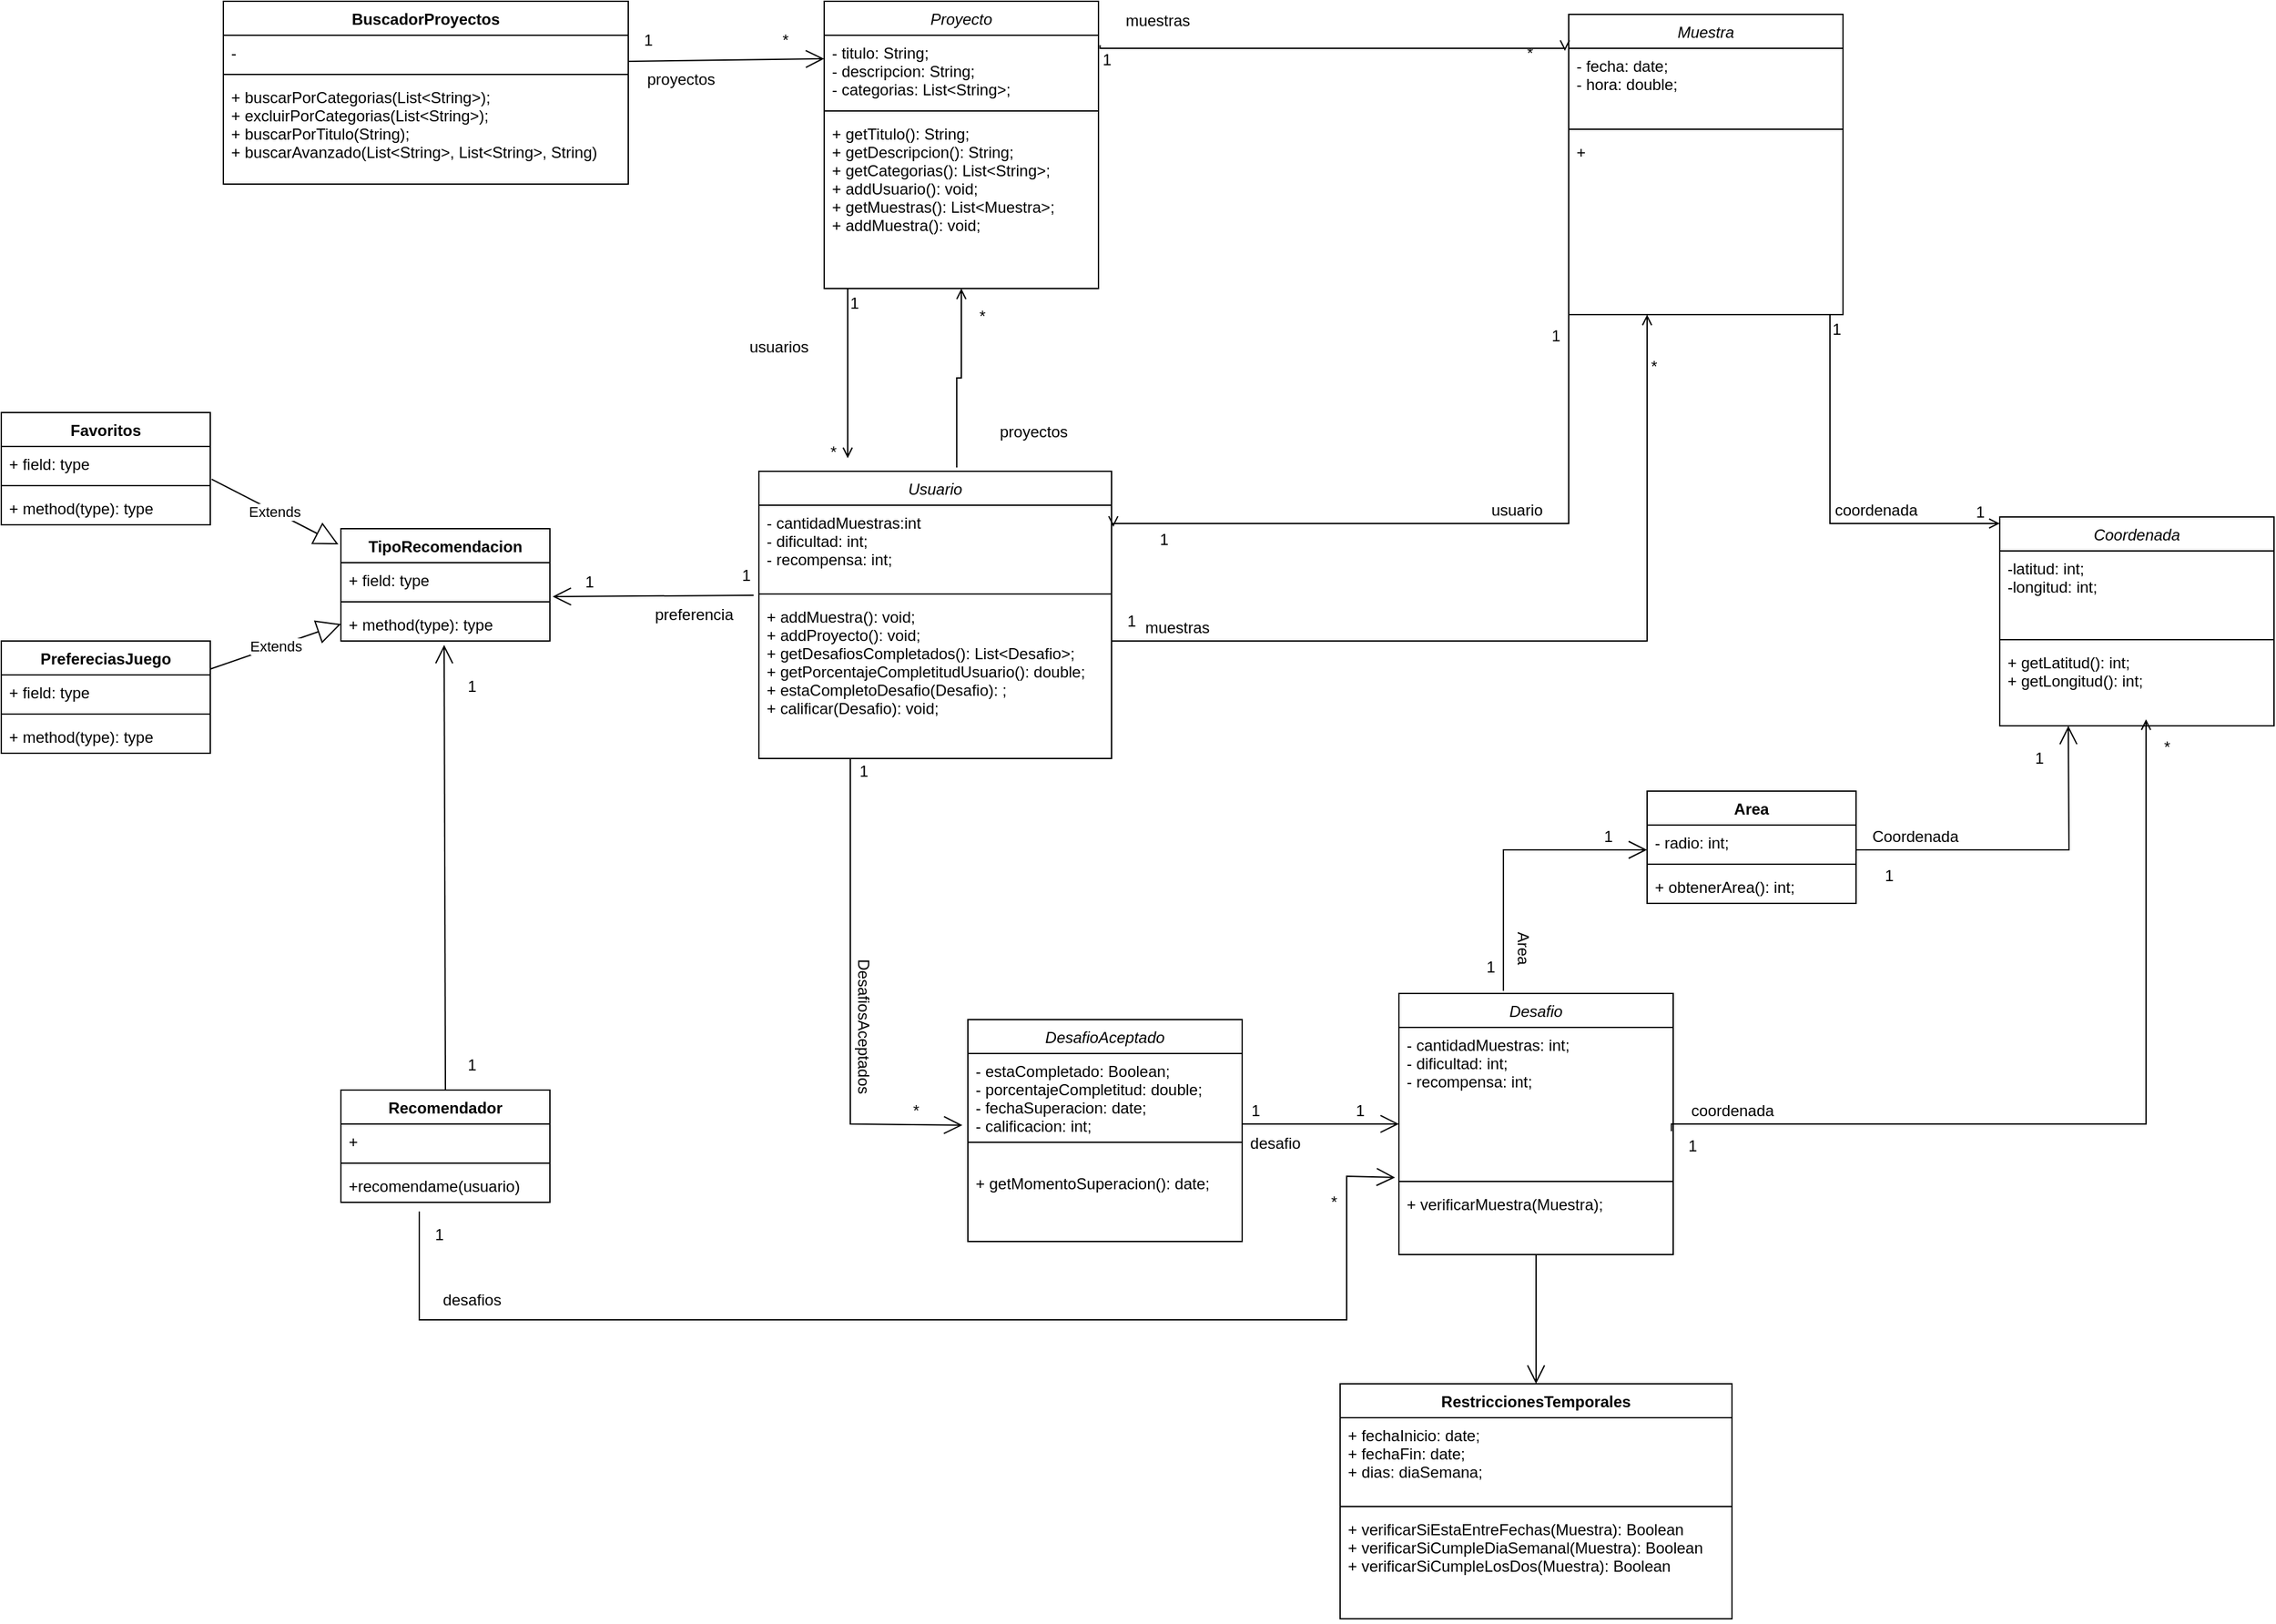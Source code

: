 <mxfile version="20.4.1" type="github">
  <diagram id="C5RBs43oDa-KdzZeNtuy" name="Page-1">
    <mxGraphModel dx="2392" dy="449" grid="1" gridSize="10" guides="1" tooltips="1" connect="1" arrows="1" fold="1" page="1" pageScale="1" pageWidth="827" pageHeight="1169" math="0" shadow="0">
      <root>
        <mxCell id="WIyWlLk6GJQsqaUBKTNV-0" />
        <mxCell id="WIyWlLk6GJQsqaUBKTNV-1" parent="WIyWlLk6GJQsqaUBKTNV-0" />
        <mxCell id="C-iBWe6EF-HlVLcRRVlP-46" value="Proyecto" style="swimlane;fontStyle=2;align=center;verticalAlign=top;childLayout=stackLayout;horizontal=1;startSize=26;horizontalStack=0;resizeParent=1;resizeLast=0;collapsible=1;marginBottom=0;rounded=0;shadow=0;strokeWidth=1;" parent="WIyWlLk6GJQsqaUBKTNV-1" vertex="1">
          <mxGeometry x="-440" y="110" width="210" height="220" as="geometry">
            <mxRectangle x="230" y="140" width="160" height="26" as="alternateBounds" />
          </mxGeometry>
        </mxCell>
        <mxCell id="C-iBWe6EF-HlVLcRRVlP-47" value="- titulo: String;&#xa;- descripcion: String;&#xa;- categorias: List&lt;String&gt;; &#xa;" style="text;align=left;verticalAlign=top;spacingLeft=4;spacingRight=4;overflow=hidden;rotatable=0;points=[[0,0.5],[1,0.5]];portConstraint=eastwest;" parent="C-iBWe6EF-HlVLcRRVlP-46" vertex="1">
          <mxGeometry y="26" width="210" height="54" as="geometry" />
        </mxCell>
        <mxCell id="C-iBWe6EF-HlVLcRRVlP-49" value="" style="line;html=1;strokeWidth=1;align=left;verticalAlign=middle;spacingTop=-1;spacingLeft=3;spacingRight=3;rotatable=0;labelPosition=right;points=[];portConstraint=eastwest;" parent="C-iBWe6EF-HlVLcRRVlP-46" vertex="1">
          <mxGeometry y="80" width="210" height="8" as="geometry" />
        </mxCell>
        <mxCell id="C-iBWe6EF-HlVLcRRVlP-50" value="+ getTitulo(): String;&#xa;+ getDescripcion(): String;&#xa;+ getCategorias(): List&lt;String&gt;;&#xa;+ addUsuario(): void;&#xa;+ getMuestras(): List&lt;Muestra&gt;;&#xa;+ addMuestra(): void;" style="text;align=left;verticalAlign=top;spacingLeft=4;spacingRight=4;overflow=hidden;rotatable=0;points=[[0,0.5],[1,0.5]];portConstraint=eastwest;" parent="C-iBWe6EF-HlVLcRRVlP-46" vertex="1">
          <mxGeometry y="88" width="210" height="104" as="geometry" />
        </mxCell>
        <mxCell id="C-iBWe6EF-HlVLcRRVlP-51" value="Muestra" style="swimlane;fontStyle=2;align=center;verticalAlign=top;childLayout=stackLayout;horizontal=1;startSize=26;horizontalStack=0;resizeParent=1;resizeLast=0;collapsible=1;marginBottom=0;rounded=0;shadow=0;strokeWidth=1;" parent="WIyWlLk6GJQsqaUBKTNV-1" vertex="1">
          <mxGeometry x="130" y="120" width="210" height="230" as="geometry">
            <mxRectangle x="230" y="140" width="160" height="26" as="alternateBounds" />
          </mxGeometry>
        </mxCell>
        <mxCell id="C-iBWe6EF-HlVLcRRVlP-53" value="- fecha: date;&#xa;- hora: double;" style="text;align=left;verticalAlign=top;spacingLeft=4;spacingRight=4;overflow=hidden;rotatable=0;points=[[0,0.5],[1,0.5]];portConstraint=eastwest;rounded=0;shadow=0;html=0;" parent="C-iBWe6EF-HlVLcRRVlP-51" vertex="1">
          <mxGeometry y="26" width="210" height="58" as="geometry" />
        </mxCell>
        <mxCell id="C-iBWe6EF-HlVLcRRVlP-54" value="" style="line;html=1;strokeWidth=1;align=left;verticalAlign=middle;spacingTop=-1;spacingLeft=3;spacingRight=3;rotatable=0;labelPosition=right;points=[];portConstraint=eastwest;" parent="C-iBWe6EF-HlVLcRRVlP-51" vertex="1">
          <mxGeometry y="84" width="210" height="8" as="geometry" />
        </mxCell>
        <mxCell id="C-iBWe6EF-HlVLcRRVlP-55" value="+" style="text;align=left;verticalAlign=top;spacingLeft=4;spacingRight=4;overflow=hidden;rotatable=0;points=[[0,0.5],[1,0.5]];portConstraint=eastwest;" parent="C-iBWe6EF-HlVLcRRVlP-51" vertex="1">
          <mxGeometry y="92" width="210" height="104" as="geometry" />
        </mxCell>
        <mxCell id="C-iBWe6EF-HlVLcRRVlP-56" value="Usuario" style="swimlane;fontStyle=2;align=center;verticalAlign=top;childLayout=stackLayout;horizontal=1;startSize=26;horizontalStack=0;resizeParent=1;resizeLast=0;collapsible=1;marginBottom=0;rounded=0;shadow=0;strokeWidth=1;" parent="WIyWlLk6GJQsqaUBKTNV-1" vertex="1">
          <mxGeometry x="-490" y="470" width="270" height="220" as="geometry">
            <mxRectangle x="230" y="140" width="160" height="26" as="alternateBounds" />
          </mxGeometry>
        </mxCell>
        <mxCell id="C-iBWe6EF-HlVLcRRVlP-57" value="- cantidadMuestras:int&#xa;- dificultad: int;&#xa;- recompensa: int;" style="text;align=left;verticalAlign=top;spacingLeft=4;spacingRight=4;overflow=hidden;rotatable=0;points=[[0,0.5],[1,0.5]];portConstraint=eastwest;" parent="C-iBWe6EF-HlVLcRRVlP-56" vertex="1">
          <mxGeometry y="26" width="270" height="64" as="geometry" />
        </mxCell>
        <mxCell id="C-iBWe6EF-HlVLcRRVlP-58" value="" style="line;html=1;strokeWidth=1;align=left;verticalAlign=middle;spacingTop=-1;spacingLeft=3;spacingRight=3;rotatable=0;labelPosition=right;points=[];portConstraint=eastwest;" parent="C-iBWe6EF-HlVLcRRVlP-56" vertex="1">
          <mxGeometry y="90" width="270" height="8" as="geometry" />
        </mxCell>
        <mxCell id="C-iBWe6EF-HlVLcRRVlP-59" value="+ addMuestra(): void;&#xa;+ addProyecto(): void;&#xa;+ getDesafiosCompletados(): List&lt;Desafio&gt;;&#xa;+ getPorcentajeCompletitudUsuario(): double;&#xa;+ estaCompletoDesafio(Desafio): ;&#xa;+ calificar(Desafio): void;" style="text;align=left;verticalAlign=top;spacingLeft=4;spacingRight=4;overflow=hidden;rotatable=0;points=[[0,0.5],[1,0.5]];portConstraint=eastwest;" parent="C-iBWe6EF-HlVLcRRVlP-56" vertex="1">
          <mxGeometry y="98" width="270" height="92" as="geometry" />
        </mxCell>
        <mxCell id="C-iBWe6EF-HlVLcRRVlP-60" value="Desafio" style="swimlane;fontStyle=2;align=center;verticalAlign=top;childLayout=stackLayout;horizontal=1;startSize=26;horizontalStack=0;resizeParent=1;resizeLast=0;collapsible=1;marginBottom=0;rounded=0;shadow=0;strokeWidth=1;" parent="WIyWlLk6GJQsqaUBKTNV-1" vertex="1">
          <mxGeometry y="869.96" width="210" height="200" as="geometry">
            <mxRectangle x="230" y="140" width="160" height="26" as="alternateBounds" />
          </mxGeometry>
        </mxCell>
        <mxCell id="C-iBWe6EF-HlVLcRRVlP-61" value="- cantidadMuestras: int;&#xa;- dificultad: int;&#xa;- recompensa: int;" style="text;align=left;verticalAlign=top;spacingLeft=4;spacingRight=4;overflow=hidden;rotatable=0;points=[[0,0.5],[1,0.5]];portConstraint=eastwest;" parent="C-iBWe6EF-HlVLcRRVlP-60" vertex="1">
          <mxGeometry y="26" width="210" height="114" as="geometry" />
        </mxCell>
        <mxCell id="C-iBWe6EF-HlVLcRRVlP-62" value="" style="line;html=1;strokeWidth=1;align=left;verticalAlign=middle;spacingTop=-1;spacingLeft=3;spacingRight=3;rotatable=0;labelPosition=right;points=[];portConstraint=eastwest;" parent="C-iBWe6EF-HlVLcRRVlP-60" vertex="1">
          <mxGeometry y="140" width="210" height="8" as="geometry" />
        </mxCell>
        <mxCell id="C-iBWe6EF-HlVLcRRVlP-63" value="+ verificarMuestra(Muestra);" style="text;align=left;verticalAlign=top;spacingLeft=4;spacingRight=4;overflow=hidden;rotatable=0;points=[[0,0.5],[1,0.5]];portConstraint=eastwest;" parent="C-iBWe6EF-HlVLcRRVlP-60" vertex="1">
          <mxGeometry y="148" width="210" height="32" as="geometry" />
        </mxCell>
        <mxCell id="C-iBWe6EF-HlVLcRRVlP-64" value="" style="endArrow=open;shadow=0;strokeWidth=1;rounded=0;endFill=1;edgeStyle=elbowEdgeStyle;elbow=vertical;" parent="WIyWlLk6GJQsqaUBKTNV-1" edge="1">
          <mxGeometry x="0.5" y="41" relative="1" as="geometry">
            <mxPoint x="-422" y="330" as="sourcePoint" />
            <mxPoint x="-422" y="460" as="targetPoint" />
            <mxPoint x="-40" y="32" as="offset" />
            <Array as="points">
              <mxPoint x="-420" y="430" />
              <mxPoint x="-420" y="410" />
              <mxPoint x="-420" y="350" />
              <mxPoint x="-422" y="380" />
            </Array>
          </mxGeometry>
        </mxCell>
        <mxCell id="C-iBWe6EF-HlVLcRRVlP-65" value="1" style="resizable=0;align=left;verticalAlign=bottom;labelBackgroundColor=none;fontSize=12;" parent="C-iBWe6EF-HlVLcRRVlP-64" connectable="0" vertex="1">
          <mxGeometry x="-1" relative="1" as="geometry">
            <mxPoint y="20" as="offset" />
          </mxGeometry>
        </mxCell>
        <mxCell id="C-iBWe6EF-HlVLcRRVlP-66" value="*" style="resizable=0;align=right;verticalAlign=bottom;labelBackgroundColor=none;fontSize=12;" parent="C-iBWe6EF-HlVLcRRVlP-64" connectable="0" vertex="1">
          <mxGeometry x="1" relative="1" as="geometry">
            <mxPoint x="-7" y="4" as="offset" />
          </mxGeometry>
        </mxCell>
        <mxCell id="C-iBWe6EF-HlVLcRRVlP-67" value="" style="endArrow=open;shadow=0;strokeWidth=1;rounded=0;endFill=1;edgeStyle=elbowEdgeStyle;elbow=vertical;exitX=0.561;exitY=-0.013;exitDx=0;exitDy=0;exitPerimeter=0;entryX=0.5;entryY=1;entryDx=0;entryDy=0;" parent="WIyWlLk6GJQsqaUBKTNV-1" source="C-iBWe6EF-HlVLcRRVlP-56" target="C-iBWe6EF-HlVLcRRVlP-46" edge="1">
          <mxGeometry x="0.5" y="41" relative="1" as="geometry">
            <mxPoint x="-310" y="459.0" as="sourcePoint" />
            <mxPoint x="-310" y="330.0" as="targetPoint" />
            <mxPoint x="-40" y="32" as="offset" />
            <Array as="points" />
          </mxGeometry>
        </mxCell>
        <mxCell id="C-iBWe6EF-HlVLcRRVlP-69" value="*" style="resizable=0;align=right;verticalAlign=bottom;labelBackgroundColor=none;fontSize=12;" parent="C-iBWe6EF-HlVLcRRVlP-67" connectable="0" vertex="1">
          <mxGeometry x="1" relative="1" as="geometry">
            <mxPoint x="20" y="30" as="offset" />
          </mxGeometry>
        </mxCell>
        <mxCell id="C-iBWe6EF-HlVLcRRVlP-70" value="usuarios" style="text;html=1;align=center;verticalAlign=middle;resizable=0;points=[];autosize=1;strokeColor=none;fillColor=none;" parent="WIyWlLk6GJQsqaUBKTNV-1" vertex="1">
          <mxGeometry x="-510" y="360" width="70" height="30" as="geometry" />
        </mxCell>
        <mxCell id="C-iBWe6EF-HlVLcRRVlP-71" value="proyectos" style="text;html=1;align=center;verticalAlign=middle;resizable=0;points=[];autosize=1;strokeColor=none;fillColor=none;" parent="WIyWlLk6GJQsqaUBKTNV-1" vertex="1">
          <mxGeometry x="-320" y="425" width="80" height="30" as="geometry" />
        </mxCell>
        <mxCell id="C-iBWe6EF-HlVLcRRVlP-72" value="" style="endArrow=open;shadow=0;strokeWidth=1;rounded=0;endFill=1;edgeStyle=elbowEdgeStyle;elbow=vertical;exitX=1.006;exitY=0.141;exitDx=0;exitDy=0;exitPerimeter=0;entryX=-0.014;entryY=0.034;entryDx=0;entryDy=0;entryPerimeter=0;" parent="WIyWlLk6GJQsqaUBKTNV-1" source="C-iBWe6EF-HlVLcRRVlP-47" target="C-iBWe6EF-HlVLcRRVlP-53" edge="1">
          <mxGeometry x="0.5" y="41" relative="1" as="geometry">
            <mxPoint x="-210" y="140.0" as="sourcePoint" />
            <mxPoint x="120" y="140.0" as="targetPoint" />
            <mxPoint x="-40" y="32" as="offset" />
          </mxGeometry>
        </mxCell>
        <mxCell id="C-iBWe6EF-HlVLcRRVlP-73" value="1" style="resizable=0;align=left;verticalAlign=bottom;labelBackgroundColor=none;fontSize=12;" parent="C-iBWe6EF-HlVLcRRVlP-72" connectable="0" vertex="1">
          <mxGeometry x="-1" relative="1" as="geometry">
            <mxPoint y="20" as="offset" />
          </mxGeometry>
        </mxCell>
        <mxCell id="C-iBWe6EF-HlVLcRRVlP-75" value="*" style="text;html=1;align=center;verticalAlign=middle;resizable=0;points=[];autosize=1;strokeColor=none;fillColor=none;" parent="WIyWlLk6GJQsqaUBKTNV-1" vertex="1">
          <mxGeometry x="85" y="135" width="30" height="30" as="geometry" />
        </mxCell>
        <mxCell id="C-iBWe6EF-HlVLcRRVlP-76" value="" style="endArrow=open;shadow=0;strokeWidth=1;rounded=0;endFill=1;edgeStyle=elbowEdgeStyle;elbow=vertical;exitX=0;exitY=1;exitDx=0;exitDy=0;entryX=1.005;entryY=0.259;entryDx=0;entryDy=0;entryPerimeter=0;" parent="WIyWlLk6GJQsqaUBKTNV-1" source="C-iBWe6EF-HlVLcRRVlP-51" target="C-iBWe6EF-HlVLcRRVlP-57" edge="1">
          <mxGeometry x="0.5" y="41" relative="1" as="geometry">
            <mxPoint x="130" y="360.0" as="sourcePoint" />
            <mxPoint x="-210" y="510" as="targetPoint" />
            <mxPoint x="-40" y="32" as="offset" />
            <Array as="points">
              <mxPoint x="126" y="510" />
            </Array>
          </mxGeometry>
        </mxCell>
        <mxCell id="C-iBWe6EF-HlVLcRRVlP-77" value="1" style="resizable=0;align=left;verticalAlign=bottom;labelBackgroundColor=none;fontSize=12;" parent="C-iBWe6EF-HlVLcRRVlP-76" connectable="0" vertex="1">
          <mxGeometry x="-1" relative="1" as="geometry">
            <mxPoint x="-315" y="181" as="offset" />
          </mxGeometry>
        </mxCell>
        <mxCell id="C-iBWe6EF-HlVLcRRVlP-79" value="Coordenada" style="swimlane;fontStyle=2;align=center;verticalAlign=top;childLayout=stackLayout;horizontal=1;startSize=26;horizontalStack=0;resizeParent=1;resizeLast=0;collapsible=1;marginBottom=0;rounded=0;shadow=0;strokeWidth=1;" parent="WIyWlLk6GJQsqaUBKTNV-1" vertex="1">
          <mxGeometry x="460" y="505" width="210" height="160" as="geometry">
            <mxRectangle x="230" y="140" width="160" height="26" as="alternateBounds" />
          </mxGeometry>
        </mxCell>
        <mxCell id="C-iBWe6EF-HlVLcRRVlP-80" value="-latitud: int;&#xa;-longitud: int;" style="text;align=left;verticalAlign=top;spacingLeft=4;spacingRight=4;overflow=hidden;rotatable=0;points=[[0,0.5],[1,0.5]];portConstraint=eastwest;" parent="C-iBWe6EF-HlVLcRRVlP-79" vertex="1">
          <mxGeometry y="26" width="210" height="64" as="geometry" />
        </mxCell>
        <mxCell id="C-iBWe6EF-HlVLcRRVlP-81" value="" style="line;html=1;strokeWidth=1;align=left;verticalAlign=middle;spacingTop=-1;spacingLeft=3;spacingRight=3;rotatable=0;labelPosition=right;points=[];portConstraint=eastwest;" parent="C-iBWe6EF-HlVLcRRVlP-79" vertex="1">
          <mxGeometry y="90" width="210" height="8" as="geometry" />
        </mxCell>
        <mxCell id="C-iBWe6EF-HlVLcRRVlP-82" value="+ getLatitud(): int;&#xa;+ getLongitud(): int;" style="text;align=left;verticalAlign=top;spacingLeft=4;spacingRight=4;overflow=hidden;rotatable=0;points=[[0,0.5],[1,0.5]];portConstraint=eastwest;" parent="C-iBWe6EF-HlVLcRRVlP-79" vertex="1">
          <mxGeometry y="98" width="210" height="52" as="geometry" />
        </mxCell>
        <mxCell id="C-iBWe6EF-HlVLcRRVlP-83" value="" style="endArrow=open;shadow=0;strokeWidth=1;rounded=0;endFill=1;edgeStyle=elbowEdgeStyle;elbow=vertical;" parent="WIyWlLk6GJQsqaUBKTNV-1" edge="1">
          <mxGeometry x="0.5" y="41" relative="1" as="geometry">
            <mxPoint x="330" y="350" as="sourcePoint" />
            <mxPoint x="460" y="510" as="targetPoint" />
            <mxPoint x="-40" y="32" as="offset" />
            <Array as="points">
              <mxPoint x="334" y="510" />
            </Array>
          </mxGeometry>
        </mxCell>
        <mxCell id="C-iBWe6EF-HlVLcRRVlP-84" value="1" style="resizable=0;align=left;verticalAlign=bottom;labelBackgroundColor=none;fontSize=12;" parent="C-iBWe6EF-HlVLcRRVlP-83" connectable="0" vertex="1">
          <mxGeometry x="-1" relative="1" as="geometry">
            <mxPoint y="20" as="offset" />
          </mxGeometry>
        </mxCell>
        <mxCell id="C-iBWe6EF-HlVLcRRVlP-85" value="1" style="resizable=0;align=right;verticalAlign=bottom;labelBackgroundColor=none;fontSize=12;" parent="C-iBWe6EF-HlVLcRRVlP-83" connectable="0" vertex="1">
          <mxGeometry x="1" relative="1" as="geometry">
            <mxPoint x="-10" as="offset" />
          </mxGeometry>
        </mxCell>
        <mxCell id="C-iBWe6EF-HlVLcRRVlP-86" value="" style="endArrow=open;shadow=0;strokeWidth=1;rounded=0;endFill=1;edgeStyle=elbowEdgeStyle;elbow=vertical;exitX=-0.015;exitY=1.017;exitDx=0;exitDy=0;exitPerimeter=0;" parent="WIyWlLk6GJQsqaUBKTNV-1" source="brn7q9q9NZogk5MjZYks-10" edge="1">
          <mxGeometry x="0.5" y="41" relative="1" as="geometry">
            <mxPoint x="220" y="845" as="sourcePoint" />
            <mxPoint x="572" y="660" as="targetPoint" />
            <mxPoint x="-40" y="32" as="offset" />
            <Array as="points">
              <mxPoint x="420" y="970" />
              <mxPoint x="450" y="845" />
            </Array>
          </mxGeometry>
        </mxCell>
        <mxCell id="C-iBWe6EF-HlVLcRRVlP-87" value="1" style="resizable=0;align=left;verticalAlign=bottom;labelBackgroundColor=none;fontSize=12;" parent="C-iBWe6EF-HlVLcRRVlP-86" connectable="0" vertex="1">
          <mxGeometry x="-1" relative="1" as="geometry">
            <mxPoint x="11" y="20" as="offset" />
          </mxGeometry>
        </mxCell>
        <mxCell id="C-iBWe6EF-HlVLcRRVlP-88" value="*" style="resizable=0;align=right;verticalAlign=bottom;labelBackgroundColor=none;fontSize=12;" parent="C-iBWe6EF-HlVLcRRVlP-86" connectable="0" vertex="1">
          <mxGeometry x="1" relative="1" as="geometry">
            <mxPoint x="20" y="30" as="offset" />
          </mxGeometry>
        </mxCell>
        <mxCell id="C-iBWe6EF-HlVLcRRVlP-90" value="DesafioAceptado" style="swimlane;fontStyle=2;align=center;verticalAlign=top;childLayout=stackLayout;horizontal=1;startSize=26;horizontalStack=0;resizeParent=1;resizeLast=0;collapsible=1;marginBottom=0;rounded=0;shadow=0;strokeWidth=1;" parent="WIyWlLk6GJQsqaUBKTNV-1" vertex="1">
          <mxGeometry x="-330" y="889.96" width="210" height="170" as="geometry">
            <mxRectangle x="230" y="140" width="160" height="26" as="alternateBounds" />
          </mxGeometry>
        </mxCell>
        <mxCell id="C-iBWe6EF-HlVLcRRVlP-91" value="- estaCompletado: Boolean;&#xa;- porcentajeCompletitud: double;&#xa;- fechaSuperacion: date;&#xa;- calificacion: int;" style="text;align=left;verticalAlign=top;spacingLeft=4;spacingRight=4;overflow=hidden;rotatable=0;points=[[0,0.5],[1,0.5]];portConstraint=eastwest;" parent="C-iBWe6EF-HlVLcRRVlP-90" vertex="1">
          <mxGeometry y="26" width="210" height="64" as="geometry" />
        </mxCell>
        <mxCell id="C-iBWe6EF-HlVLcRRVlP-92" value="" style="line;html=1;strokeWidth=1;align=left;verticalAlign=middle;spacingTop=-1;spacingLeft=3;spacingRight=3;rotatable=0;labelPosition=right;points=[];portConstraint=eastwest;" parent="C-iBWe6EF-HlVLcRRVlP-90" vertex="1">
          <mxGeometry y="90" width="210" height="8" as="geometry" />
        </mxCell>
        <mxCell id="C-iBWe6EF-HlVLcRRVlP-93" value="&#xa;+ getMomentoSuperacion(): date;" style="text;align=left;verticalAlign=top;spacingLeft=4;spacingRight=4;overflow=hidden;rotatable=0;points=[[0,0.5],[1,0.5]];portConstraint=eastwest;" parent="C-iBWe6EF-HlVLcRRVlP-90" vertex="1">
          <mxGeometry y="98" width="210" height="72" as="geometry" />
        </mxCell>
        <mxCell id="C-iBWe6EF-HlVLcRRVlP-95" value="" style="endArrow=open;endFill=1;endSize=12;html=1;rounded=0;entryX=-0.02;entryY=0.859;entryDx=0;entryDy=0;entryPerimeter=0;" parent="WIyWlLk6GJQsqaUBKTNV-1" target="C-iBWe6EF-HlVLcRRVlP-91" edge="1">
          <mxGeometry width="160" relative="1" as="geometry">
            <mxPoint x="-420" y="690" as="sourcePoint" />
            <mxPoint x="-340" y="840" as="targetPoint" />
            <Array as="points">
              <mxPoint x="-420" y="970" />
            </Array>
          </mxGeometry>
        </mxCell>
        <mxCell id="C-iBWe6EF-HlVLcRRVlP-97" value="*" style="text;html=1;align=center;verticalAlign=middle;resizable=0;points=[];autosize=1;strokeColor=none;fillColor=none;" parent="WIyWlLk6GJQsqaUBKTNV-1" vertex="1">
          <mxGeometry x="-385" y="944.96" width="30" height="30" as="geometry" />
        </mxCell>
        <mxCell id="C-iBWe6EF-HlVLcRRVlP-98" value="1" style="text;html=1;align=center;verticalAlign=middle;resizable=0;points=[];autosize=1;strokeColor=none;fillColor=none;" parent="WIyWlLk6GJQsqaUBKTNV-1" vertex="1">
          <mxGeometry x="-425" y="685" width="30" height="30" as="geometry" />
        </mxCell>
        <mxCell id="C-iBWe6EF-HlVLcRRVlP-99" value="DesafiosAceptados" style="text;html=1;align=center;verticalAlign=middle;resizable=0;points=[];autosize=1;strokeColor=none;fillColor=none;rotation=90;flipV=0;" parent="WIyWlLk6GJQsqaUBKTNV-1" vertex="1">
          <mxGeometry x="-475" y="879.96" width="130" height="30" as="geometry" />
        </mxCell>
        <mxCell id="VIOPXuwNk6nI36FWdONZ-0" value="" style="endArrow=open;endFill=1;endSize=12;html=1;rounded=0;" parent="WIyWlLk6GJQsqaUBKTNV-1" edge="1">
          <mxGeometry width="160" relative="1" as="geometry">
            <mxPoint x="-120" y="969.96" as="sourcePoint" />
            <mxPoint y="969.96" as="targetPoint" />
          </mxGeometry>
        </mxCell>
        <mxCell id="VIOPXuwNk6nI36FWdONZ-1" value="1" style="text;html=1;align=center;verticalAlign=middle;resizable=0;points=[];autosize=1;strokeColor=none;fillColor=none;" parent="WIyWlLk6GJQsqaUBKTNV-1" vertex="1">
          <mxGeometry x="-45" y="944.96" width="30" height="30" as="geometry" />
        </mxCell>
        <mxCell id="VIOPXuwNk6nI36FWdONZ-2" value="1" style="text;html=1;align=center;verticalAlign=middle;resizable=0;points=[];autosize=1;strokeColor=none;fillColor=none;" parent="WIyWlLk6GJQsqaUBKTNV-1" vertex="1">
          <mxGeometry x="-125" y="944.96" width="30" height="30" as="geometry" />
        </mxCell>
        <mxCell id="brn7q9q9NZogk5MjZYks-1" value="1" style="resizable=0;align=left;verticalAlign=bottom;labelBackgroundColor=none;fontSize=12;" parent="WIyWlLk6GJQsqaUBKTNV-1" connectable="0" vertex="1">
          <mxGeometry x="115.0" y="375" as="geometry" />
        </mxCell>
        <mxCell id="brn7q9q9NZogk5MjZYks-2" value="" style="endArrow=open;shadow=0;strokeWidth=1;rounded=0;endFill=1;edgeStyle=elbowEdgeStyle;elbow=vertical;" parent="WIyWlLk6GJQsqaUBKTNV-1" edge="1">
          <mxGeometry x="0.5" y="41" relative="1" as="geometry">
            <mxPoint x="-220" y="600" as="sourcePoint" />
            <mxPoint x="190" y="350" as="targetPoint" />
            <mxPoint x="-40" y="32" as="offset" />
            <Array as="points">
              <mxPoint x="190" y="600" />
            </Array>
          </mxGeometry>
        </mxCell>
        <mxCell id="brn7q9q9NZogk5MjZYks-4" value="1" style="text;html=1;align=center;verticalAlign=middle;resizable=0;points=[];autosize=1;strokeColor=none;fillColor=none;" parent="WIyWlLk6GJQsqaUBKTNV-1" vertex="1">
          <mxGeometry x="-220" y="570" width="30" height="30" as="geometry" />
        </mxCell>
        <mxCell id="brn7q9q9NZogk5MjZYks-5" value="*" style="text;html=1;align=center;verticalAlign=middle;resizable=0;points=[];autosize=1;strokeColor=none;fillColor=none;" parent="WIyWlLk6GJQsqaUBKTNV-1" vertex="1">
          <mxGeometry x="180" y="375" width="30" height="30" as="geometry" />
        </mxCell>
        <mxCell id="brn7q9q9NZogk5MjZYks-6" value="muestras" style="text;html=1;align=center;verticalAlign=middle;resizable=0;points=[];autosize=1;strokeColor=none;fillColor=none;" parent="WIyWlLk6GJQsqaUBKTNV-1" vertex="1">
          <mxGeometry x="-205" y="575" width="70" height="30" as="geometry" />
        </mxCell>
        <mxCell id="brn7q9q9NZogk5MjZYks-7" value="usuario" style="text;html=1;align=center;verticalAlign=middle;resizable=0;points=[];autosize=1;strokeColor=none;fillColor=none;" parent="WIyWlLk6GJQsqaUBKTNV-1" vertex="1">
          <mxGeometry x="60" y="485" width="60" height="30" as="geometry" />
        </mxCell>
        <mxCell id="brn7q9q9NZogk5MjZYks-8" value="muestras" style="text;html=1;align=center;verticalAlign=middle;resizable=0;points=[];autosize=1;strokeColor=none;fillColor=none;" parent="WIyWlLk6GJQsqaUBKTNV-1" vertex="1">
          <mxGeometry x="-220" y="110" width="70" height="30" as="geometry" />
        </mxCell>
        <mxCell id="brn7q9q9NZogk5MjZYks-9" value="coordenada" style="text;html=1;align=center;verticalAlign=middle;resizable=0;points=[];autosize=1;strokeColor=none;fillColor=none;" parent="WIyWlLk6GJQsqaUBKTNV-1" vertex="1">
          <mxGeometry x="320" y="485" width="90" height="30" as="geometry" />
        </mxCell>
        <mxCell id="brn7q9q9NZogk5MjZYks-10" value="coordenada" style="text;html=1;align=center;verticalAlign=middle;resizable=0;points=[];autosize=1;strokeColor=none;fillColor=none;" parent="WIyWlLk6GJQsqaUBKTNV-1" vertex="1">
          <mxGeometry x="210" y="944.96" width="90" height="30" as="geometry" />
        </mxCell>
        <mxCell id="brn7q9q9NZogk5MjZYks-11" value="desafio" style="text;html=1;align=center;verticalAlign=middle;resizable=0;points=[];autosize=1;strokeColor=none;fillColor=none;" parent="WIyWlLk6GJQsqaUBKTNV-1" vertex="1">
          <mxGeometry x="-125" y="969.96" width="60" height="30" as="geometry" />
        </mxCell>
        <mxCell id="brn7q9q9NZogk5MjZYks-13" value="Area" style="swimlane;fontStyle=1;align=center;verticalAlign=top;childLayout=stackLayout;horizontal=1;startSize=26;horizontalStack=0;resizeParent=1;resizeParentMax=0;resizeLast=0;collapsible=1;marginBottom=0;" parent="WIyWlLk6GJQsqaUBKTNV-1" vertex="1">
          <mxGeometry x="190" y="715" width="160" height="86" as="geometry" />
        </mxCell>
        <mxCell id="brn7q9q9NZogk5MjZYks-14" value="- radio: int;" style="text;strokeColor=none;fillColor=none;align=left;verticalAlign=top;spacingLeft=4;spacingRight=4;overflow=hidden;rotatable=0;points=[[0,0.5],[1,0.5]];portConstraint=eastwest;" parent="brn7q9q9NZogk5MjZYks-13" vertex="1">
          <mxGeometry y="26" width="160" height="26" as="geometry" />
        </mxCell>
        <mxCell id="brn7q9q9NZogk5MjZYks-15" value="" style="line;strokeWidth=1;fillColor=none;align=left;verticalAlign=middle;spacingTop=-1;spacingLeft=3;spacingRight=3;rotatable=0;labelPosition=right;points=[];portConstraint=eastwest;strokeColor=inherit;" parent="brn7q9q9NZogk5MjZYks-13" vertex="1">
          <mxGeometry y="52" width="160" height="8" as="geometry" />
        </mxCell>
        <mxCell id="brn7q9q9NZogk5MjZYks-16" value="+ obtenerArea(): int;" style="text;strokeColor=none;fillColor=none;align=left;verticalAlign=top;spacingLeft=4;spacingRight=4;overflow=hidden;rotatable=0;points=[[0,0.5],[1,0.5]];portConstraint=eastwest;" parent="brn7q9q9NZogk5MjZYks-13" vertex="1">
          <mxGeometry y="60" width="160" height="26" as="geometry" />
        </mxCell>
        <mxCell id="brn7q9q9NZogk5MjZYks-17" value="" style="endArrow=open;endFill=1;endSize=12;html=1;rounded=0;exitX=0.381;exitY=-0.01;exitDx=0;exitDy=0;exitPerimeter=0;entryX=0;entryY=0.731;entryDx=0;entryDy=0;entryPerimeter=0;" parent="WIyWlLk6GJQsqaUBKTNV-1" source="C-iBWe6EF-HlVLcRRVlP-60" target="brn7q9q9NZogk5MjZYks-14" edge="1">
          <mxGeometry width="160" relative="1" as="geometry">
            <mxPoint x="80" y="860" as="sourcePoint" />
            <mxPoint x="180" y="760" as="targetPoint" />
            <Array as="points">
              <mxPoint x="80" y="760" />
            </Array>
          </mxGeometry>
        </mxCell>
        <mxCell id="brn7q9q9NZogk5MjZYks-18" value="" style="endArrow=open;endFill=1;endSize=12;html=1;rounded=0;entryX=0.25;entryY=1;entryDx=0;entryDy=0;" parent="WIyWlLk6GJQsqaUBKTNV-1" target="C-iBWe6EF-HlVLcRRVlP-79" edge="1">
          <mxGeometry width="160" relative="1" as="geometry">
            <mxPoint x="350" y="760" as="sourcePoint" />
            <mxPoint x="520" y="757.5" as="targetPoint" />
            <Array as="points">
              <mxPoint x="513" y="760" />
            </Array>
          </mxGeometry>
        </mxCell>
        <mxCell id="brn7q9q9NZogk5MjZYks-19" value="1" style="text;html=1;align=center;verticalAlign=middle;resizable=0;points=[];autosize=1;strokeColor=none;fillColor=none;" parent="WIyWlLk6GJQsqaUBKTNV-1" vertex="1">
          <mxGeometry x="55" y="835" width="30" height="30" as="geometry" />
        </mxCell>
        <mxCell id="brn7q9q9NZogk5MjZYks-20" value="1" style="text;html=1;align=center;verticalAlign=middle;resizable=0;points=[];autosize=1;strokeColor=none;fillColor=none;" parent="WIyWlLk6GJQsqaUBKTNV-1" vertex="1">
          <mxGeometry x="145" y="735" width="30" height="30" as="geometry" />
        </mxCell>
        <mxCell id="brn7q9q9NZogk5MjZYks-21" value="1" style="text;html=1;align=center;verticalAlign=middle;resizable=0;points=[];autosize=1;strokeColor=none;fillColor=none;" parent="WIyWlLk6GJQsqaUBKTNV-1" vertex="1">
          <mxGeometry x="360" y="765" width="30" height="30" as="geometry" />
        </mxCell>
        <mxCell id="brn7q9q9NZogk5MjZYks-22" value="1" style="text;html=1;align=center;verticalAlign=middle;resizable=0;points=[];autosize=1;strokeColor=none;fillColor=none;" parent="WIyWlLk6GJQsqaUBKTNV-1" vertex="1">
          <mxGeometry x="475" y="675" width="30" height="30" as="geometry" />
        </mxCell>
        <mxCell id="brn7q9q9NZogk5MjZYks-23" value="Coordenada" style="text;html=1;align=center;verticalAlign=middle;resizable=0;points=[];autosize=1;strokeColor=none;fillColor=none;" parent="WIyWlLk6GJQsqaUBKTNV-1" vertex="1">
          <mxGeometry x="350" y="735" width="90" height="30" as="geometry" />
        </mxCell>
        <mxCell id="brn7q9q9NZogk5MjZYks-24" value="Area" style="text;html=1;align=center;verticalAlign=middle;resizable=0;points=[];autosize=1;strokeColor=none;fillColor=none;rotation=90;" parent="WIyWlLk6GJQsqaUBKTNV-1" vertex="1">
          <mxGeometry x="70" y="820" width="50" height="30" as="geometry" />
        </mxCell>
        <mxCell id="brn7q9q9NZogk5MjZYks-25" value="RestriccionesTemporales" style="swimlane;fontStyle=1;align=center;verticalAlign=top;childLayout=stackLayout;horizontal=1;startSize=26;horizontalStack=0;resizeParent=1;resizeParentMax=0;resizeLast=0;collapsible=1;marginBottom=0;" parent="WIyWlLk6GJQsqaUBKTNV-1" vertex="1">
          <mxGeometry x="-45" y="1169" width="300" height="180" as="geometry" />
        </mxCell>
        <mxCell id="brn7q9q9NZogk5MjZYks-26" value="+ fechaInicio: date;&#xa;+ fechaFin: date;&#xa;+ dias: diaSemana;" style="text;strokeColor=none;fillColor=none;align=left;verticalAlign=top;spacingLeft=4;spacingRight=4;overflow=hidden;rotatable=0;points=[[0,0.5],[1,0.5]];portConstraint=eastwest;" parent="brn7q9q9NZogk5MjZYks-25" vertex="1">
          <mxGeometry y="26" width="300" height="64" as="geometry" />
        </mxCell>
        <mxCell id="brn7q9q9NZogk5MjZYks-27" value="" style="line;strokeWidth=1;fillColor=none;align=left;verticalAlign=middle;spacingTop=-1;spacingLeft=3;spacingRight=3;rotatable=0;labelPosition=right;points=[];portConstraint=eastwest;strokeColor=inherit;" parent="brn7q9q9NZogk5MjZYks-25" vertex="1">
          <mxGeometry y="90" width="300" height="8" as="geometry" />
        </mxCell>
        <mxCell id="brn7q9q9NZogk5MjZYks-28" value="+ verificarSiEstaEntreFechas(Muestra): Boolean&#xa;+ verificarSiCumpleDiaSemanal(Muestra): Boolean&#xa;+ verificarSiCumpleLosDos(Muestra): Boolean" style="text;strokeColor=none;fillColor=none;align=left;verticalAlign=top;spacingLeft=4;spacingRight=4;overflow=hidden;rotatable=0;points=[[0,0.5],[1,0.5]];portConstraint=eastwest;" parent="brn7q9q9NZogk5MjZYks-25" vertex="1">
          <mxGeometry y="98" width="300" height="82" as="geometry" />
        </mxCell>
        <mxCell id="brn7q9q9NZogk5MjZYks-29" value="" style="endArrow=open;endFill=1;endSize=12;html=1;rounded=0;entryX=0.5;entryY=0;entryDx=0;entryDy=0;exitX=0.5;exitY=1;exitDx=0;exitDy=0;" parent="WIyWlLk6GJQsqaUBKTNV-1" source="C-iBWe6EF-HlVLcRRVlP-60" target="brn7q9q9NZogk5MjZYks-25" edge="1">
          <mxGeometry width="160" relative="1" as="geometry">
            <mxPoint x="110" y="1080" as="sourcePoint" />
            <mxPoint x="205" y="1080" as="targetPoint" />
          </mxGeometry>
        </mxCell>
        <mxCell id="brn7q9q9NZogk5MjZYks-31" value="Recomendador" style="swimlane;fontStyle=1;align=center;verticalAlign=top;childLayout=stackLayout;horizontal=1;startSize=26;horizontalStack=0;resizeParent=1;resizeParentMax=0;resizeLast=0;collapsible=1;marginBottom=0;" parent="WIyWlLk6GJQsqaUBKTNV-1" vertex="1">
          <mxGeometry x="-810" y="944" width="160" height="86" as="geometry" />
        </mxCell>
        <mxCell id="brn7q9q9NZogk5MjZYks-32" value="+" style="text;strokeColor=none;fillColor=none;align=left;verticalAlign=top;spacingLeft=4;spacingRight=4;overflow=hidden;rotatable=0;points=[[0,0.5],[1,0.5]];portConstraint=eastwest;" parent="brn7q9q9NZogk5MjZYks-31" vertex="1">
          <mxGeometry y="26" width="160" height="26" as="geometry" />
        </mxCell>
        <mxCell id="brn7q9q9NZogk5MjZYks-33" value="" style="line;strokeWidth=1;fillColor=none;align=left;verticalAlign=middle;spacingTop=-1;spacingLeft=3;spacingRight=3;rotatable=0;labelPosition=right;points=[];portConstraint=eastwest;strokeColor=inherit;" parent="brn7q9q9NZogk5MjZYks-31" vertex="1">
          <mxGeometry y="52" width="160" height="8" as="geometry" />
        </mxCell>
        <mxCell id="brn7q9q9NZogk5MjZYks-34" value="+recomendame(usuario)" style="text;strokeColor=none;fillColor=none;align=left;verticalAlign=top;spacingLeft=4;spacingRight=4;overflow=hidden;rotatable=0;points=[[0,0.5],[1,0.5]];portConstraint=eastwest;" parent="brn7q9q9NZogk5MjZYks-31" vertex="1">
          <mxGeometry y="60" width="160" height="26" as="geometry" />
        </mxCell>
        <mxCell id="brn7q9q9NZogk5MjZYks-35" value="" style="endArrow=open;endFill=1;endSize=12;html=1;rounded=0;entryX=-0.014;entryY=1.009;entryDx=0;entryDy=0;entryPerimeter=0;exitX=0.375;exitY=1.271;exitDx=0;exitDy=0;exitPerimeter=0;" parent="WIyWlLk6GJQsqaUBKTNV-1" source="brn7q9q9NZogk5MjZYks-34" target="C-iBWe6EF-HlVLcRRVlP-61" edge="1">
          <mxGeometry width="160" relative="1" as="geometry">
            <mxPoint x="-760" y="1120" as="sourcePoint" />
            <mxPoint x="-40" y="1120" as="targetPoint" />
            <Array as="points">
              <mxPoint x="-750" y="1120" />
              <mxPoint x="-40" y="1120" />
              <mxPoint x="-40" y="1010" />
            </Array>
          </mxGeometry>
        </mxCell>
        <mxCell id="brn7q9q9NZogk5MjZYks-36" value="*" style="text;html=1;align=center;verticalAlign=middle;resizable=0;points=[];autosize=1;strokeColor=none;fillColor=none;" parent="WIyWlLk6GJQsqaUBKTNV-1" vertex="1">
          <mxGeometry x="-65" y="1015" width="30" height="30" as="geometry" />
        </mxCell>
        <mxCell id="brn7q9q9NZogk5MjZYks-37" value="1" style="text;html=1;align=center;verticalAlign=middle;resizable=0;points=[];autosize=1;strokeColor=none;fillColor=none;" parent="WIyWlLk6GJQsqaUBKTNV-1" vertex="1">
          <mxGeometry x="-750" y="1039.96" width="30" height="30" as="geometry" />
        </mxCell>
        <mxCell id="brn7q9q9NZogk5MjZYks-38" value="desafios" style="text;html=1;align=center;verticalAlign=middle;resizable=0;points=[];autosize=1;strokeColor=none;fillColor=none;" parent="WIyWlLk6GJQsqaUBKTNV-1" vertex="1">
          <mxGeometry x="-745" y="1090" width="70" height="30" as="geometry" />
        </mxCell>
        <mxCell id="brn7q9q9NZogk5MjZYks-39" value="BuscadorProyectos" style="swimlane;fontStyle=1;align=center;verticalAlign=top;childLayout=stackLayout;horizontal=1;startSize=26;horizontalStack=0;resizeParent=1;resizeParentMax=0;resizeLast=0;collapsible=1;marginBottom=0;" parent="WIyWlLk6GJQsqaUBKTNV-1" vertex="1">
          <mxGeometry x="-900" y="110" width="310" height="140" as="geometry" />
        </mxCell>
        <mxCell id="brn7q9q9NZogk5MjZYks-40" value="-" style="text;strokeColor=none;fillColor=none;align=left;verticalAlign=top;spacingLeft=4;spacingRight=4;overflow=hidden;rotatable=0;points=[[0,0.5],[1,0.5]];portConstraint=eastwest;" parent="brn7q9q9NZogk5MjZYks-39" vertex="1">
          <mxGeometry y="26" width="310" height="26" as="geometry" />
        </mxCell>
        <mxCell id="brn7q9q9NZogk5MjZYks-41" value="" style="line;strokeWidth=1;fillColor=none;align=left;verticalAlign=middle;spacingTop=-1;spacingLeft=3;spacingRight=3;rotatable=0;labelPosition=right;points=[];portConstraint=eastwest;strokeColor=inherit;" parent="brn7q9q9NZogk5MjZYks-39" vertex="1">
          <mxGeometry y="52" width="310" height="8" as="geometry" />
        </mxCell>
        <mxCell id="brn7q9q9NZogk5MjZYks-42" value="+ buscarPorCategorias(List&lt;String&gt;);&#xa;+ excluirPorCategorias(List&lt;String&gt;);&#xa;+ buscarPorTitulo(String);&#xa;+ buscarAvanzado(List&lt;String&gt;, List&lt;String&gt;, String)" style="text;strokeColor=none;fillColor=none;align=left;verticalAlign=top;spacingLeft=4;spacingRight=4;overflow=hidden;rotatable=0;points=[[0,0.5],[1,0.5]];portConstraint=eastwest;" parent="brn7q9q9NZogk5MjZYks-39" vertex="1">
          <mxGeometry y="60" width="310" height="80" as="geometry" />
        </mxCell>
        <mxCell id="brn7q9q9NZogk5MjZYks-43" value="" style="endArrow=open;endFill=1;endSize=12;html=1;rounded=0;entryX=0;entryY=0.333;entryDx=0;entryDy=0;entryPerimeter=0;exitX=1;exitY=0.769;exitDx=0;exitDy=0;exitPerimeter=0;" parent="WIyWlLk6GJQsqaUBKTNV-1" source="brn7q9q9NZogk5MjZYks-40" target="C-iBWe6EF-HlVLcRRVlP-47" edge="1">
          <mxGeometry width="160" relative="1" as="geometry">
            <mxPoint x="-550" y="154" as="sourcePoint" />
            <mxPoint x="-440" y="152.5" as="targetPoint" />
          </mxGeometry>
        </mxCell>
        <mxCell id="brn7q9q9NZogk5MjZYks-44" value="*" style="text;html=1;align=center;verticalAlign=middle;resizable=0;points=[];autosize=1;strokeColor=none;fillColor=none;" parent="WIyWlLk6GJQsqaUBKTNV-1" vertex="1">
          <mxGeometry x="-485" y="125" width="30" height="30" as="geometry" />
        </mxCell>
        <mxCell id="brn7q9q9NZogk5MjZYks-45" value="1" style="text;html=1;align=center;verticalAlign=middle;resizable=0;points=[];autosize=1;strokeColor=none;fillColor=none;" parent="WIyWlLk6GJQsqaUBKTNV-1" vertex="1">
          <mxGeometry x="-590" y="125" width="30" height="30" as="geometry" />
        </mxCell>
        <mxCell id="brn7q9q9NZogk5MjZYks-47" value="proyectos" style="text;html=1;align=center;verticalAlign=middle;resizable=0;points=[];autosize=1;strokeColor=none;fillColor=none;" parent="WIyWlLk6GJQsqaUBKTNV-1" vertex="1">
          <mxGeometry x="-590" y="155" width="80" height="30" as="geometry" />
        </mxCell>
        <mxCell id="_5oM8xuJSvprWKQfW04t-0" value="Favoritos" style="swimlane;fontStyle=1;align=center;verticalAlign=top;childLayout=stackLayout;horizontal=1;startSize=26;horizontalStack=0;resizeParent=1;resizeParentMax=0;resizeLast=0;collapsible=1;marginBottom=0;" parent="WIyWlLk6GJQsqaUBKTNV-1" vertex="1">
          <mxGeometry x="-1070" y="425" width="160" height="86" as="geometry" />
        </mxCell>
        <mxCell id="_5oM8xuJSvprWKQfW04t-1" value="+ field: type" style="text;strokeColor=none;fillColor=none;align=left;verticalAlign=top;spacingLeft=4;spacingRight=4;overflow=hidden;rotatable=0;points=[[0,0.5],[1,0.5]];portConstraint=eastwest;" parent="_5oM8xuJSvprWKQfW04t-0" vertex="1">
          <mxGeometry y="26" width="160" height="26" as="geometry" />
        </mxCell>
        <mxCell id="_5oM8xuJSvprWKQfW04t-2" value="" style="line;strokeWidth=1;fillColor=none;align=left;verticalAlign=middle;spacingTop=-1;spacingLeft=3;spacingRight=3;rotatable=0;labelPosition=right;points=[];portConstraint=eastwest;strokeColor=inherit;" parent="_5oM8xuJSvprWKQfW04t-0" vertex="1">
          <mxGeometry y="52" width="160" height="8" as="geometry" />
        </mxCell>
        <mxCell id="_5oM8xuJSvprWKQfW04t-3" value="+ method(type): type" style="text;strokeColor=none;fillColor=none;align=left;verticalAlign=top;spacingLeft=4;spacingRight=4;overflow=hidden;rotatable=0;points=[[0,0.5],[1,0.5]];portConstraint=eastwest;" parent="_5oM8xuJSvprWKQfW04t-0" vertex="1">
          <mxGeometry y="60" width="160" height="26" as="geometry" />
        </mxCell>
        <mxCell id="_5oM8xuJSvprWKQfW04t-4" value="PrefereciasJuego" style="swimlane;fontStyle=1;align=center;verticalAlign=top;childLayout=stackLayout;horizontal=1;startSize=26;horizontalStack=0;resizeParent=1;resizeParentMax=0;resizeLast=0;collapsible=1;marginBottom=0;" parent="WIyWlLk6GJQsqaUBKTNV-1" vertex="1">
          <mxGeometry x="-1070" y="600" width="160" height="86" as="geometry" />
        </mxCell>
        <mxCell id="_5oM8xuJSvprWKQfW04t-5" value="+ field: type" style="text;strokeColor=none;fillColor=none;align=left;verticalAlign=top;spacingLeft=4;spacingRight=4;overflow=hidden;rotatable=0;points=[[0,0.5],[1,0.5]];portConstraint=eastwest;" parent="_5oM8xuJSvprWKQfW04t-4" vertex="1">
          <mxGeometry y="26" width="160" height="26" as="geometry" />
        </mxCell>
        <mxCell id="_5oM8xuJSvprWKQfW04t-6" value="" style="line;strokeWidth=1;fillColor=none;align=left;verticalAlign=middle;spacingTop=-1;spacingLeft=3;spacingRight=3;rotatable=0;labelPosition=right;points=[];portConstraint=eastwest;strokeColor=inherit;" parent="_5oM8xuJSvprWKQfW04t-4" vertex="1">
          <mxGeometry y="52" width="160" height="8" as="geometry" />
        </mxCell>
        <mxCell id="_5oM8xuJSvprWKQfW04t-7" value="+ method(type): type" style="text;strokeColor=none;fillColor=none;align=left;verticalAlign=top;spacingLeft=4;spacingRight=4;overflow=hidden;rotatable=0;points=[[0,0.5],[1,0.5]];portConstraint=eastwest;" parent="_5oM8xuJSvprWKQfW04t-4" vertex="1">
          <mxGeometry y="60" width="160" height="26" as="geometry" />
        </mxCell>
        <mxCell id="_5oM8xuJSvprWKQfW04t-8" value="TipoRecomendacion" style="swimlane;fontStyle=1;align=center;verticalAlign=top;childLayout=stackLayout;horizontal=1;startSize=26;horizontalStack=0;resizeParent=1;resizeParentMax=0;resizeLast=0;collapsible=1;marginBottom=0;" parent="WIyWlLk6GJQsqaUBKTNV-1" vertex="1">
          <mxGeometry x="-810" y="514" width="160" height="86" as="geometry" />
        </mxCell>
        <mxCell id="_5oM8xuJSvprWKQfW04t-9" value="+ field: type" style="text;strokeColor=none;fillColor=none;align=left;verticalAlign=top;spacingLeft=4;spacingRight=4;overflow=hidden;rotatable=0;points=[[0,0.5],[1,0.5]];portConstraint=eastwest;" parent="_5oM8xuJSvprWKQfW04t-8" vertex="1">
          <mxGeometry y="26" width="160" height="26" as="geometry" />
        </mxCell>
        <mxCell id="_5oM8xuJSvprWKQfW04t-10" value="" style="line;strokeWidth=1;fillColor=none;align=left;verticalAlign=middle;spacingTop=-1;spacingLeft=3;spacingRight=3;rotatable=0;labelPosition=right;points=[];portConstraint=eastwest;strokeColor=inherit;" parent="_5oM8xuJSvprWKQfW04t-8" vertex="1">
          <mxGeometry y="52" width="160" height="8" as="geometry" />
        </mxCell>
        <mxCell id="_5oM8xuJSvprWKQfW04t-11" value="+ method(type): type" style="text;strokeColor=none;fillColor=none;align=left;verticalAlign=top;spacingLeft=4;spacingRight=4;overflow=hidden;rotatable=0;points=[[0,0.5],[1,0.5]];portConstraint=eastwest;" parent="_5oM8xuJSvprWKQfW04t-8" vertex="1">
          <mxGeometry y="60" width="160" height="26" as="geometry" />
        </mxCell>
        <mxCell id="_5oM8xuJSvprWKQfW04t-12" value="" style="endArrow=open;endFill=1;endSize=12;html=1;rounded=0;exitX=0.5;exitY=0;exitDx=0;exitDy=0;entryX=0.494;entryY=1.115;entryDx=0;entryDy=0;entryPerimeter=0;" parent="WIyWlLk6GJQsqaUBKTNV-1" source="brn7q9q9NZogk5MjZYks-31" target="_5oM8xuJSvprWKQfW04t-11" edge="1">
          <mxGeometry width="160" relative="1" as="geometry">
            <mxPoint x="-780" y="879.96" as="sourcePoint" />
            <mxPoint x="-620" y="879.96" as="targetPoint" />
          </mxGeometry>
        </mxCell>
        <mxCell id="_5oM8xuJSvprWKQfW04t-19" value="" style="endArrow=open;endFill=1;endSize=12;html=1;rounded=0;exitX=-0.015;exitY=1.078;exitDx=0;exitDy=0;exitPerimeter=0;entryX=1.013;entryY=1;entryDx=0;entryDy=0;entryPerimeter=0;" parent="WIyWlLk6GJQsqaUBKTNV-1" source="C-iBWe6EF-HlVLcRRVlP-57" target="_5oM8xuJSvprWKQfW04t-9" edge="1">
          <mxGeometry width="160" relative="1" as="geometry">
            <mxPoint x="-670" y="610" as="sourcePoint" />
            <mxPoint x="-510" y="610" as="targetPoint" />
          </mxGeometry>
        </mxCell>
        <mxCell id="_5oM8xuJSvprWKQfW04t-22" value="Extends" style="endArrow=block;endSize=16;endFill=0;html=1;rounded=0;exitX=1.006;exitY=0.962;exitDx=0;exitDy=0;exitPerimeter=0;entryX=-0.012;entryY=0.14;entryDx=0;entryDy=0;entryPerimeter=0;" parent="WIyWlLk6GJQsqaUBKTNV-1" source="_5oM8xuJSvprWKQfW04t-1" target="_5oM8xuJSvprWKQfW04t-8" edge="1">
          <mxGeometry width="160" relative="1" as="geometry">
            <mxPoint x="-840" y="610" as="sourcePoint" />
            <mxPoint x="-680" y="610" as="targetPoint" />
          </mxGeometry>
        </mxCell>
        <mxCell id="_5oM8xuJSvprWKQfW04t-23" value="Extends" style="endArrow=block;endSize=16;endFill=0;html=1;rounded=0;exitX=1;exitY=0.25;exitDx=0;exitDy=0;entryX=0;entryY=0.5;entryDx=0;entryDy=0;" parent="WIyWlLk6GJQsqaUBKTNV-1" source="_5oM8xuJSvprWKQfW04t-4" target="_5oM8xuJSvprWKQfW04t-11" edge="1">
          <mxGeometry width="160" relative="1" as="geometry">
            <mxPoint x="-840" y="610" as="sourcePoint" />
            <mxPoint x="-680" y="610" as="targetPoint" />
          </mxGeometry>
        </mxCell>
        <mxCell id="_5oM8xuJSvprWKQfW04t-24" value="1" style="text;html=1;align=center;verticalAlign=middle;resizable=0;points=[];autosize=1;strokeColor=none;fillColor=none;" parent="WIyWlLk6GJQsqaUBKTNV-1" vertex="1">
          <mxGeometry x="-515" y="535" width="30" height="30" as="geometry" />
        </mxCell>
        <mxCell id="_5oM8xuJSvprWKQfW04t-27" value="1" style="text;html=1;align=center;verticalAlign=middle;resizable=0;points=[];autosize=1;strokeColor=none;fillColor=none;" parent="WIyWlLk6GJQsqaUBKTNV-1" vertex="1">
          <mxGeometry x="-635" y="540" width="30" height="30" as="geometry" />
        </mxCell>
        <mxCell id="_5oM8xuJSvprWKQfW04t-29" value="preferencia" style="text;html=1;align=center;verticalAlign=middle;resizable=0;points=[];autosize=1;strokeColor=none;fillColor=none;" parent="WIyWlLk6GJQsqaUBKTNV-1" vertex="1">
          <mxGeometry x="-580" y="565" width="80" height="30" as="geometry" />
        </mxCell>
        <mxCell id="_5oM8xuJSvprWKQfW04t-30" value="1" style="text;html=1;align=center;verticalAlign=middle;resizable=0;points=[];autosize=1;strokeColor=none;fillColor=none;" parent="WIyWlLk6GJQsqaUBKTNV-1" vertex="1">
          <mxGeometry x="-725" y="909.96" width="30" height="30" as="geometry" />
        </mxCell>
        <mxCell id="_5oM8xuJSvprWKQfW04t-31" value="1" style="text;html=1;align=center;verticalAlign=middle;resizable=0;points=[];autosize=1;strokeColor=none;fillColor=none;" parent="WIyWlLk6GJQsqaUBKTNV-1" vertex="1">
          <mxGeometry x="-725" y="620" width="30" height="30" as="geometry" />
        </mxCell>
      </root>
    </mxGraphModel>
  </diagram>
</mxfile>
